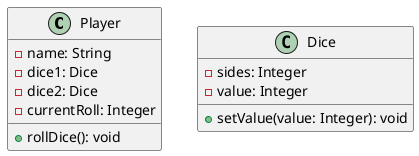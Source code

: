 @startuml
class Player {
    - name: String
    - dice1: Dice
    - dice2: Dice
    - currentRoll: Integer
    + rollDice(): void
}

class Dice {
    - sides: Integer
    - value: Integer
    + setValue(value: Integer): void
}
@enduml